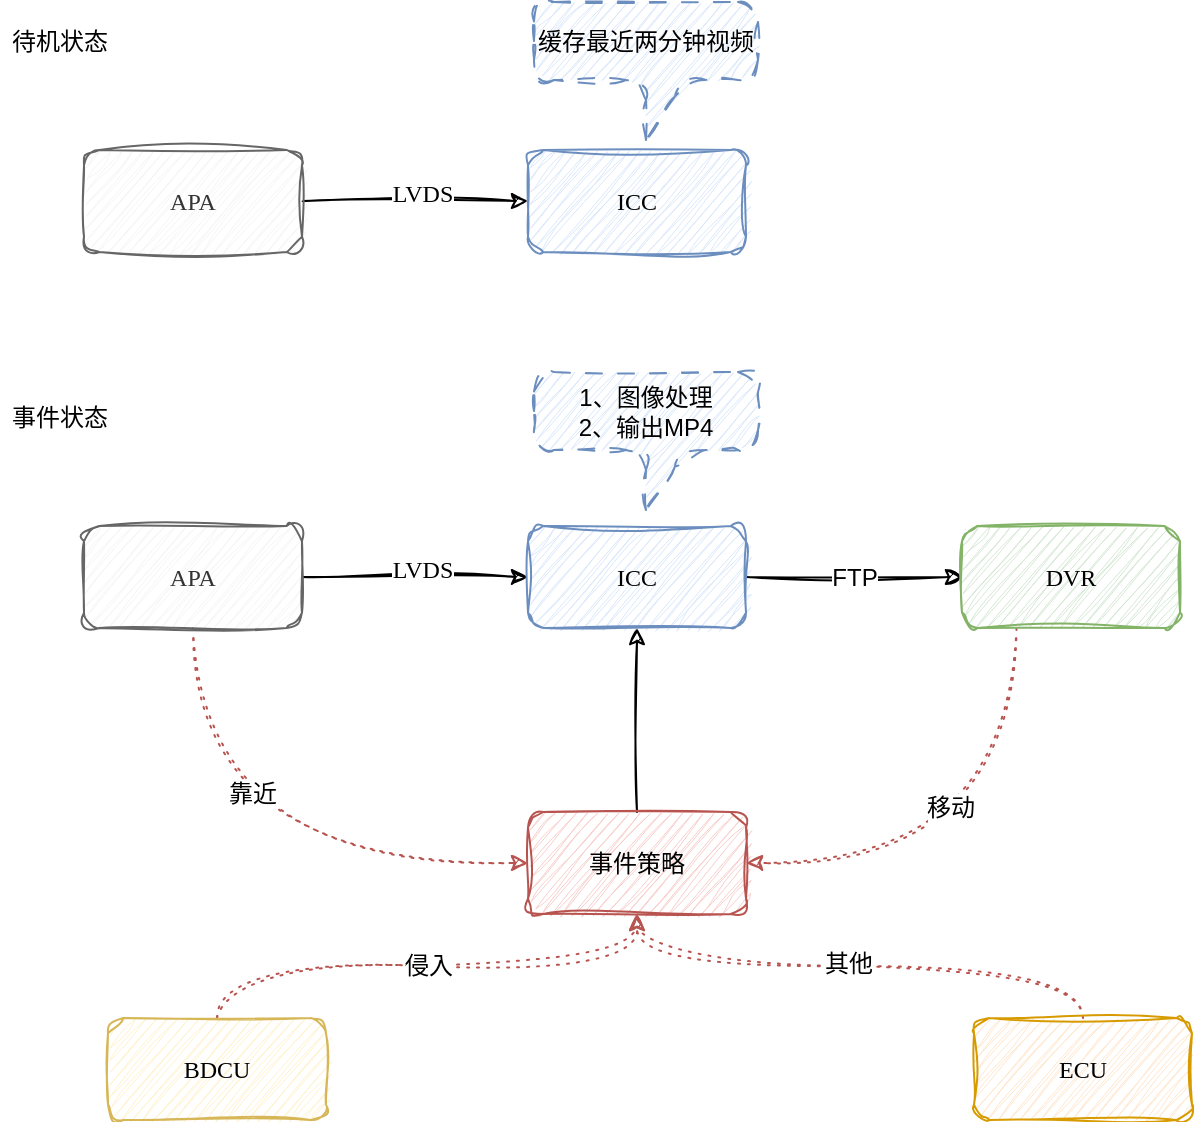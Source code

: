<mxfile version="21.7.2" type="github">
  <diagram name="第 1 页" id="FeDAz2yLDvK6xiYRFFCP">
    <mxGraphModel dx="1050" dy="638" grid="0" gridSize="10" guides="1" tooltips="1" connect="1" arrows="1" fold="1" page="0" pageScale="1" pageWidth="827" pageHeight="1169" math="0" shadow="0">
      <root>
        <mxCell id="0" />
        <mxCell id="1" parent="0" />
        <mxCell id="WCTlzMXXT-KYrttnkhmQ-1" value="待机状态" style="text;html=1;strokeColor=none;fillColor=none;align=center;verticalAlign=middle;whiteSpace=wrap;rounded=0;fontFamily=Comic Sans MS;" vertex="1" parent="1">
          <mxGeometry x="17" y="141" width="60" height="30" as="geometry" />
        </mxCell>
        <mxCell id="WCTlzMXXT-KYrttnkhmQ-4" style="edgeStyle=orthogonalEdgeStyle;rounded=0;orthogonalLoop=1;jettySize=auto;html=1;exitX=1;exitY=0.5;exitDx=0;exitDy=0;fontFamily=Comic Sans MS;fontSize=12;fontColor=default;sketch=1;curveFitting=1;jiggle=2;" edge="1" parent="1" source="WCTlzMXXT-KYrttnkhmQ-2" target="WCTlzMXXT-KYrttnkhmQ-3">
          <mxGeometry relative="1" as="geometry" />
        </mxCell>
        <mxCell id="WCTlzMXXT-KYrttnkhmQ-5" value="LVDS" style="edgeLabel;html=1;align=center;verticalAlign=middle;resizable=0;points=[];fontSize=12;fontFamily=Comic Sans MS;fontColor=default;" vertex="1" connectable="0" parent="WCTlzMXXT-KYrttnkhmQ-4">
          <mxGeometry x="0.062" y="5" relative="1" as="geometry">
            <mxPoint y="1" as="offset" />
          </mxGeometry>
        </mxCell>
        <mxCell id="WCTlzMXXT-KYrttnkhmQ-2" value="APA" style="rounded=1;whiteSpace=wrap;html=1;sketch=1;curveFitting=1;jiggle=2;fillColor=#f5f5f5;fontColor=#333333;strokeColor=#666666;fontFamily=Comic Sans MS;" vertex="1" parent="1">
          <mxGeometry x="59" y="210" width="109" height="51" as="geometry" />
        </mxCell>
        <mxCell id="WCTlzMXXT-KYrttnkhmQ-3" value="ICC" style="rounded=1;whiteSpace=wrap;html=1;sketch=1;curveFitting=1;jiggle=2;fillColor=#dae8fc;strokeColor=#6c8ebf;fontFamily=Comic Sans MS;" vertex="1" parent="1">
          <mxGeometry x="281" y="210" width="109" height="51" as="geometry" />
        </mxCell>
        <mxCell id="WCTlzMXXT-KYrttnkhmQ-6" value="事件状态" style="text;html=1;strokeColor=none;fillColor=none;align=center;verticalAlign=middle;whiteSpace=wrap;rounded=0;fontFamily=Comic Sans MS;" vertex="1" parent="1">
          <mxGeometry x="17" y="329" width="60" height="30" as="geometry" />
        </mxCell>
        <mxCell id="WCTlzMXXT-KYrttnkhmQ-7" style="edgeStyle=orthogonalEdgeStyle;rounded=0;orthogonalLoop=1;jettySize=auto;html=1;exitX=1;exitY=0.5;exitDx=0;exitDy=0;fontFamily=Comic Sans MS;fontSize=12;fontColor=default;sketch=1;curveFitting=1;jiggle=2;" edge="1" parent="1" source="WCTlzMXXT-KYrttnkhmQ-9" target="WCTlzMXXT-KYrttnkhmQ-10">
          <mxGeometry relative="1" as="geometry" />
        </mxCell>
        <mxCell id="WCTlzMXXT-KYrttnkhmQ-8" value="LVDS" style="edgeLabel;html=1;align=center;verticalAlign=middle;resizable=0;points=[];fontSize=12;fontFamily=Comic Sans MS;fontColor=default;" vertex="1" connectable="0" parent="WCTlzMXXT-KYrttnkhmQ-7">
          <mxGeometry x="0.062" y="5" relative="1" as="geometry">
            <mxPoint y="1" as="offset" />
          </mxGeometry>
        </mxCell>
        <mxCell id="WCTlzMXXT-KYrttnkhmQ-18" style="edgeStyle=orthogonalEdgeStyle;shape=connector;curved=1;rounded=1;sketch=1;jiggle=2;curveFitting=1;orthogonalLoop=1;jettySize=auto;html=1;exitX=0.5;exitY=1;exitDx=0;exitDy=0;entryX=0;entryY=0.5;entryDx=0;entryDy=0;labelBackgroundColor=default;strokeColor=#b85450;fontFamily=Helvetica;fontSize=12;fontColor=default;endArrow=classic;dashed=1;dashPattern=1 4;fillColor=#f8cecc;" edge="1" parent="1" source="WCTlzMXXT-KYrttnkhmQ-9" target="WCTlzMXXT-KYrttnkhmQ-11">
          <mxGeometry relative="1" as="geometry" />
        </mxCell>
        <mxCell id="WCTlzMXXT-KYrttnkhmQ-23" value="靠近" style="edgeLabel;html=1;align=center;verticalAlign=middle;resizable=0;points=[];fontSize=12;fontFamily=Helvetica;fontColor=default;" vertex="1" connectable="0" parent="WCTlzMXXT-KYrttnkhmQ-18">
          <mxGeometry x="-0.417" y="29" relative="1" as="geometry">
            <mxPoint as="offset" />
          </mxGeometry>
        </mxCell>
        <mxCell id="WCTlzMXXT-KYrttnkhmQ-9" value="APA" style="rounded=1;whiteSpace=wrap;html=1;sketch=1;curveFitting=1;jiggle=2;fillColor=#f5f5f5;fontColor=#333333;strokeColor=#666666;fontFamily=Comic Sans MS;" vertex="1" parent="1">
          <mxGeometry x="59" y="398" width="109" height="51" as="geometry" />
        </mxCell>
        <mxCell id="WCTlzMXXT-KYrttnkhmQ-14" style="edgeStyle=orthogonalEdgeStyle;shape=connector;rounded=0;sketch=1;jiggle=2;curveFitting=1;orthogonalLoop=1;jettySize=auto;html=1;exitX=1;exitY=0.5;exitDx=0;exitDy=0;entryX=0;entryY=0.5;entryDx=0;entryDy=0;labelBackgroundColor=default;strokeColor=default;fontFamily=Comic Sans MS;fontSize=12;fontColor=default;endArrow=classic;" edge="1" parent="1" source="WCTlzMXXT-KYrttnkhmQ-10" target="WCTlzMXXT-KYrttnkhmQ-13">
          <mxGeometry relative="1" as="geometry" />
        </mxCell>
        <mxCell id="WCTlzMXXT-KYrttnkhmQ-15" value="FTP" style="edgeLabel;html=1;align=center;verticalAlign=middle;resizable=0;points=[];fontSize=12;fontFamily=Helvetica;fontColor=default;" vertex="1" connectable="0" parent="WCTlzMXXT-KYrttnkhmQ-14">
          <mxGeometry x="-0.259" relative="1" as="geometry">
            <mxPoint x="14" as="offset" />
          </mxGeometry>
        </mxCell>
        <mxCell id="WCTlzMXXT-KYrttnkhmQ-10" value="ICC" style="rounded=1;whiteSpace=wrap;html=1;sketch=1;curveFitting=1;jiggle=2;fillColor=#dae8fc;strokeColor=#6c8ebf;fontFamily=Comic Sans MS;" vertex="1" parent="1">
          <mxGeometry x="281" y="398" width="109" height="51" as="geometry" />
        </mxCell>
        <mxCell id="WCTlzMXXT-KYrttnkhmQ-12" style="edgeStyle=orthogonalEdgeStyle;shape=connector;rounded=0;sketch=1;jiggle=2;curveFitting=1;orthogonalLoop=1;jettySize=auto;html=1;exitX=0.5;exitY=0;exitDx=0;exitDy=0;entryX=0.5;entryY=1;entryDx=0;entryDy=0;labelBackgroundColor=default;strokeColor=default;fontFamily=Comic Sans MS;fontSize=12;fontColor=default;endArrow=classic;" edge="1" parent="1" source="WCTlzMXXT-KYrttnkhmQ-11" target="WCTlzMXXT-KYrttnkhmQ-10">
          <mxGeometry relative="1" as="geometry" />
        </mxCell>
        <mxCell id="WCTlzMXXT-KYrttnkhmQ-11" value="事件策略" style="rounded=1;whiteSpace=wrap;html=1;sketch=1;curveFitting=1;jiggle=2;fillColor=#f8cecc;strokeColor=#b85450;fontFamily=Comic Sans MS;" vertex="1" parent="1">
          <mxGeometry x="281" y="541" width="109" height="51" as="geometry" />
        </mxCell>
        <mxCell id="WCTlzMXXT-KYrttnkhmQ-17" style="edgeStyle=orthogonalEdgeStyle;shape=connector;sketch=1;jiggle=2;curveFitting=1;orthogonalLoop=1;jettySize=auto;html=1;exitX=0.25;exitY=1;exitDx=0;exitDy=0;entryX=1;entryY=0.5;entryDx=0;entryDy=0;labelBackgroundColor=default;strokeColor=#b85450;fontFamily=Helvetica;fontSize=12;fontColor=default;endArrow=classic;curved=1;dashed=1;fillColor=#f8cecc;dashPattern=1 4;" edge="1" parent="1" source="WCTlzMXXT-KYrttnkhmQ-13" target="WCTlzMXXT-KYrttnkhmQ-11">
          <mxGeometry relative="1" as="geometry" />
        </mxCell>
        <mxCell id="WCTlzMXXT-KYrttnkhmQ-24" value="移动" style="edgeLabel;html=1;align=center;verticalAlign=middle;resizable=0;points=[];fontSize=12;fontFamily=Helvetica;fontColor=default;" vertex="1" connectable="0" parent="WCTlzMXXT-KYrttnkhmQ-17">
          <mxGeometry x="0.193" y="-29" relative="1" as="geometry">
            <mxPoint y="1" as="offset" />
          </mxGeometry>
        </mxCell>
        <mxCell id="WCTlzMXXT-KYrttnkhmQ-13" value="DVR" style="rounded=1;whiteSpace=wrap;html=1;sketch=1;curveFitting=1;jiggle=2;fillColor=#d5e8d4;strokeColor=#82b366;fontFamily=Comic Sans MS;" vertex="1" parent="1">
          <mxGeometry x="498" y="398" width="109" height="51" as="geometry" />
        </mxCell>
        <mxCell id="WCTlzMXXT-KYrttnkhmQ-16" value="1、图像处理&lt;br&gt;2、输出MP4" style="shape=callout;whiteSpace=wrap;html=1;perimeter=calloutPerimeter;rounded=1;sketch=1;jiggle=2;curveFitting=1;strokeColor=#6c8ebf;fontFamily=Helvetica;fontSize=12;fillColor=#dae8fc;dashed=1;dashPattern=8 8;" vertex="1" parent="1">
          <mxGeometry x="284" y="321" width="112" height="69" as="geometry" />
        </mxCell>
        <mxCell id="WCTlzMXXT-KYrttnkhmQ-20" value="侵入" style="edgeStyle=orthogonalEdgeStyle;shape=connector;curved=1;rounded=1;sketch=1;jiggle=2;curveFitting=1;orthogonalLoop=1;jettySize=auto;html=1;exitX=0.5;exitY=0;exitDx=0;exitDy=0;entryX=0.5;entryY=1;entryDx=0;entryDy=0;labelBackgroundColor=default;strokeColor=#b85450;fontFamily=Helvetica;fontSize=12;fontColor=default;endArrow=classic;fillColor=#f8cecc;dashed=1;dashPattern=1 4;" edge="1" parent="1" source="WCTlzMXXT-KYrttnkhmQ-19" target="WCTlzMXXT-KYrttnkhmQ-11">
          <mxGeometry relative="1" as="geometry" />
        </mxCell>
        <mxCell id="WCTlzMXXT-KYrttnkhmQ-19" value="BDCU" style="rounded=1;whiteSpace=wrap;html=1;sketch=1;curveFitting=1;jiggle=2;fillColor=#fff2cc;strokeColor=#d6b656;fontFamily=Comic Sans MS;" vertex="1" parent="1">
          <mxGeometry x="71" y="644" width="109" height="51" as="geometry" />
        </mxCell>
        <mxCell id="WCTlzMXXT-KYrttnkhmQ-22" style="edgeStyle=orthogonalEdgeStyle;shape=connector;curved=1;rounded=1;sketch=1;jiggle=2;curveFitting=1;orthogonalLoop=1;jettySize=auto;html=1;exitX=0.5;exitY=0;exitDx=0;exitDy=0;entryX=0.5;entryY=1;entryDx=0;entryDy=0;labelBackgroundColor=default;strokeColor=#b85450;fontFamily=Helvetica;fontSize=12;fontColor=default;endArrow=classic;dashed=1;dashPattern=1 4;fillColor=#f8cecc;" edge="1" parent="1" source="WCTlzMXXT-KYrttnkhmQ-21" target="WCTlzMXXT-KYrttnkhmQ-11">
          <mxGeometry relative="1" as="geometry" />
        </mxCell>
        <mxCell id="WCTlzMXXT-KYrttnkhmQ-25" value="其他" style="edgeLabel;html=1;align=center;verticalAlign=middle;resizable=0;points=[];fontSize=12;fontFamily=Helvetica;fontColor=default;" vertex="1" connectable="0" parent="WCTlzMXXT-KYrttnkhmQ-22">
          <mxGeometry x="0.044" y="-1" relative="1" as="geometry">
            <mxPoint as="offset" />
          </mxGeometry>
        </mxCell>
        <mxCell id="WCTlzMXXT-KYrttnkhmQ-21" value="ECU" style="rounded=1;whiteSpace=wrap;html=1;sketch=1;curveFitting=1;jiggle=2;fillColor=#ffe6cc;strokeColor=#d79b00;fontFamily=Comic Sans MS;" vertex="1" parent="1">
          <mxGeometry x="504" y="644" width="109" height="51" as="geometry" />
        </mxCell>
        <mxCell id="WCTlzMXXT-KYrttnkhmQ-26" value="缓存最近两分钟视频" style="shape=callout;whiteSpace=wrap;html=1;perimeter=calloutPerimeter;rounded=1;sketch=1;jiggle=2;curveFitting=1;strokeColor=#6c8ebf;fontFamily=Helvetica;fontSize=12;fillColor=#dae8fc;dashed=1;dashPattern=8 8;" vertex="1" parent="1">
          <mxGeometry x="284" y="136" width="112" height="69" as="geometry" />
        </mxCell>
      </root>
    </mxGraphModel>
  </diagram>
</mxfile>
